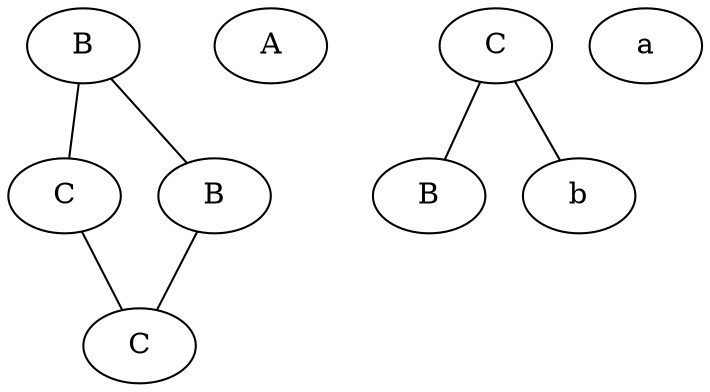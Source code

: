 strict graph G {
  1 [ label="B" ];
  2 [ label="C" ];
  3 [ label="B" ];
  4 [ label="C" ];
  0 [ label="A" ];
  6 [ label="C" ];
  7 [ label="B" ];
  5 [ label="a" ];
  8 [ label="b" ];
  1 -- 2;
  3 -- 4;
  1 -- 3;
  2 -- 4;
  6 -- 7;
  6 -- 8;
}
